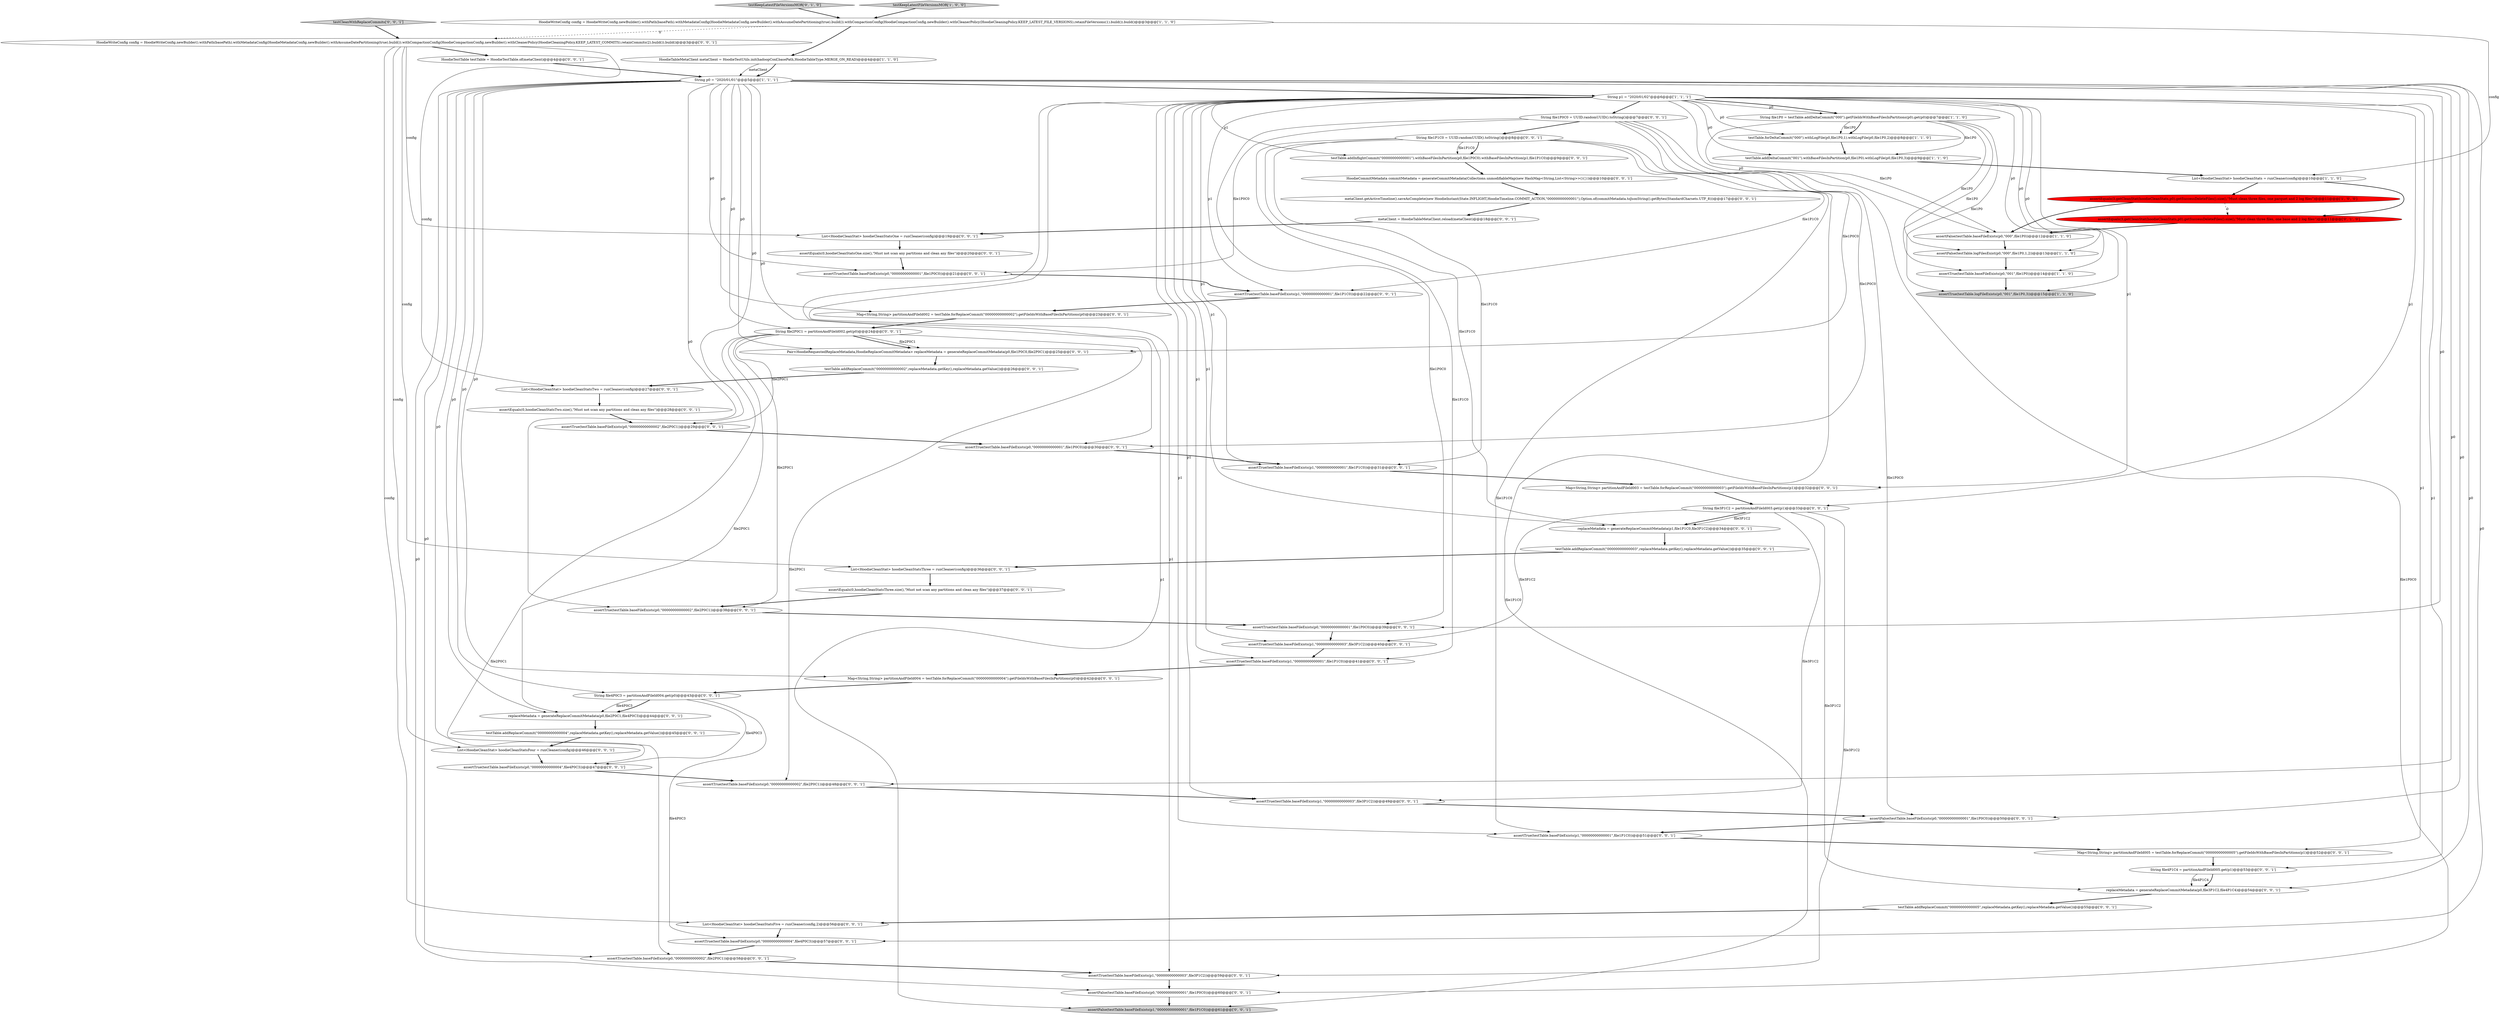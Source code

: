 digraph {
49 [style = filled, label = "testTable.addReplaceCommit(\"00000000000003\",replaceMetadata.getKey(),replaceMetadata.getValue())@@@35@@@['0', '0', '1']", fillcolor = white, shape = ellipse image = "AAA0AAABBB3BBB"];
3 [style = filled, label = "testTable.addDeltaCommit(\"001\").withBaseFilesInPartition(p0,file1P0).withLogFile(p0,file1P0,3)@@@9@@@['1', '1', '0']", fillcolor = white, shape = ellipse image = "AAA0AAABBB1BBB"];
17 [style = filled, label = "assertTrue(testTable.baseFileExists(p0,\"00000000000004\",file4P0C3))@@@47@@@['0', '0', '1']", fillcolor = white, shape = ellipse image = "AAA0AAABBB3BBB"];
15 [style = filled, label = "assertEquals(3,getCleanStat(hoodieCleanStats,p0).getSuccessDeleteFiles().size(),\"Must clean three files, one base and 2 log files\")@@@11@@@['0', '1', '0']", fillcolor = red, shape = ellipse image = "AAA1AAABBB2BBB"];
21 [style = filled, label = "assertTrue(testTable.baseFileExists(p0,\"00000000000001\",file1P0C0))@@@39@@@['0', '0', '1']", fillcolor = white, shape = ellipse image = "AAA0AAABBB3BBB"];
58 [style = filled, label = "metaClient = HoodieTableMetaClient.reload(metaClient)@@@18@@@['0', '0', '1']", fillcolor = white, shape = ellipse image = "AAA0AAABBB3BBB"];
41 [style = filled, label = "assertEquals(0,hoodieCleanStatsOne.size(),\"Must not scan any partitions and clean any files\")@@@20@@@['0', '0', '1']", fillcolor = white, shape = ellipse image = "AAA0AAABBB3BBB"];
30 [style = filled, label = "String file1P0C0 = UUID.randomUUID().toString()@@@7@@@['0', '0', '1']", fillcolor = white, shape = ellipse image = "AAA0AAABBB3BBB"];
2 [style = filled, label = "assertTrue(testTable.logFileExists(p0,\"001\",file1P0,3))@@@15@@@['1', '1', '0']", fillcolor = lightgray, shape = ellipse image = "AAA0AAABBB1BBB"];
44 [style = filled, label = "List<HoodieCleanStat> hoodieCleanStatsFour = runCleaner(config)@@@46@@@['0', '0', '1']", fillcolor = white, shape = ellipse image = "AAA0AAABBB3BBB"];
16 [style = filled, label = "HoodieTestTable testTable = HoodieTestTable.of(metaClient)@@@4@@@['0', '0', '1']", fillcolor = white, shape = ellipse image = "AAA0AAABBB3BBB"];
54 [style = filled, label = "assertTrue(testTable.baseFileExists(p1,\"00000000000001\",file1P1C0))@@@51@@@['0', '0', '1']", fillcolor = white, shape = ellipse image = "AAA0AAABBB3BBB"];
60 [style = filled, label = "Map<String,String> partitionAndFileId002 = testTable.forReplaceCommit(\"00000000000002\").getFileIdsWithBaseFilesInPartitions(p0)@@@23@@@['0', '0', '1']", fillcolor = white, shape = ellipse image = "AAA0AAABBB3BBB"];
47 [style = filled, label = "Map<String,String> partitionAndFileId004 = testTable.forReplaceCommit(\"00000000000004\").getFileIdsWithBaseFilesInPartitions(p0)@@@42@@@['0', '0', '1']", fillcolor = white, shape = ellipse image = "AAA0AAABBB3BBB"];
1 [style = filled, label = "HoodieTableMetaClient metaClient = HoodieTestUtils.init(hadoopConf,basePath,HoodieTableType.MERGE_ON_READ)@@@4@@@['1', '1', '0']", fillcolor = white, shape = ellipse image = "AAA0AAABBB1BBB"];
22 [style = filled, label = "String file1P1C0 = UUID.randomUUID().toString()@@@8@@@['0', '0', '1']", fillcolor = white, shape = ellipse image = "AAA0AAABBB3BBB"];
29 [style = filled, label = "Pair<HoodieRequestedReplaceMetadata,HoodieReplaceCommitMetadata> replaceMetadata = generateReplaceCommitMetadata(p0,file1P0C0,file2P0C1)@@@25@@@['0', '0', '1']", fillcolor = white, shape = ellipse image = "AAA0AAABBB3BBB"];
40 [style = filled, label = "assertTrue(testTable.baseFileExists(p0,\"00000000000002\",file2P0C1))@@@58@@@['0', '0', '1']", fillcolor = white, shape = ellipse image = "AAA0AAABBB3BBB"];
42 [style = filled, label = "String file4P0C3 = partitionAndFileId004.get(p0)@@@43@@@['0', '0', '1']", fillcolor = white, shape = ellipse image = "AAA0AAABBB3BBB"];
37 [style = filled, label = "List<HoodieCleanStat> hoodieCleanStatsOne = runCleaner(config)@@@19@@@['0', '0', '1']", fillcolor = white, shape = ellipse image = "AAA0AAABBB3BBB"];
55 [style = filled, label = "List<HoodieCleanStat> hoodieCleanStatsThree = runCleaner(config)@@@36@@@['0', '0', '1']", fillcolor = white, shape = ellipse image = "AAA0AAABBB3BBB"];
59 [style = filled, label = "String file3P1C2 = partitionAndFileId003.get(p1)@@@33@@@['0', '0', '1']", fillcolor = white, shape = ellipse image = "AAA0AAABBB3BBB"];
14 [style = filled, label = "testKeepLatestFileVersionsMOR['0', '1', '0']", fillcolor = lightgray, shape = diamond image = "AAA0AAABBB2BBB"];
34 [style = filled, label = "testTable.addReplaceCommit(\"00000000000002\",replaceMetadata.getKey(),replaceMetadata.getValue())@@@26@@@['0', '0', '1']", fillcolor = white, shape = ellipse image = "AAA0AAABBB3BBB"];
66 [style = filled, label = "assertEquals(0,hoodieCleanStatsTwo.size(),\"Must not scan any partitions and clean any files\")@@@28@@@['0', '0', '1']", fillcolor = white, shape = ellipse image = "AAA0AAABBB3BBB"];
13 [style = filled, label = "assertEquals(3,getCleanStat(hoodieCleanStats,p0).getSuccessDeleteFiles().size(),\"Must clean three files, one parquet and 2 log files\")@@@11@@@['1', '0', '0']", fillcolor = red, shape = ellipse image = "AAA1AAABBB1BBB"];
10 [style = filled, label = "testTable.forDeltaCommit(\"000\").withLogFile(p0,file1P0,1).withLogFile(p0,file1P0,2)@@@8@@@['1', '1', '0']", fillcolor = white, shape = ellipse image = "AAA0AAABBB1BBB"];
20 [style = filled, label = "HoodieCommitMetadata commitMetadata = generateCommitMetadata(Collections.unmodifiableMap(new HashMap<String,List<String>>(){}))@@@10@@@['0', '0', '1']", fillcolor = white, shape = ellipse image = "AAA0AAABBB3BBB"];
65 [style = filled, label = "assertTrue(testTable.baseFileExists(p1,\"00000000000003\",file3P1C2))@@@59@@@['0', '0', '1']", fillcolor = white, shape = ellipse image = "AAA0AAABBB3BBB"];
8 [style = filled, label = "String p0 = \"2020/01/01\"@@@5@@@['1', '1', '1']", fillcolor = white, shape = ellipse image = "AAA0AAABBB1BBB"];
67 [style = filled, label = "assertTrue(testTable.baseFileExists(p0,\"00000000000001\",file1P0C0))@@@30@@@['0', '0', '1']", fillcolor = white, shape = ellipse image = "AAA0AAABBB3BBB"];
33 [style = filled, label = "replaceMetadata = generateReplaceCommitMetadata(p0,file3P1C2,file4P1C4)@@@54@@@['0', '0', '1']", fillcolor = white, shape = ellipse image = "AAA0AAABBB3BBB"];
4 [style = filled, label = "testKeepLatestFileVersionsMOR['1', '0', '0']", fillcolor = lightgray, shape = diamond image = "AAA0AAABBB1BBB"];
19 [style = filled, label = "replaceMetadata = generateReplaceCommitMetadata(p0,file2P0C1,file4P0C3)@@@44@@@['0', '0', '1']", fillcolor = white, shape = ellipse image = "AAA0AAABBB3BBB"];
38 [style = filled, label = "testCleanWithReplaceCommits['0', '0', '1']", fillcolor = lightgray, shape = diamond image = "AAA0AAABBB3BBB"];
28 [style = filled, label = "assertFalse(testTable.baseFileExists(p0,\"00000000000001\",file1P0C0))@@@60@@@['0', '0', '1']", fillcolor = white, shape = ellipse image = "AAA0AAABBB3BBB"];
6 [style = filled, label = "String file1P0 = testTable.addDeltaCommit(\"000\").getFileIdsWithBaseFilesInPartitions(p0).get(p0)@@@7@@@['1', '1', '0']", fillcolor = white, shape = ellipse image = "AAA0AAABBB1BBB"];
12 [style = filled, label = "assertFalse(testTable.logFilesExist(p0,\"000\",file1P0,1,2))@@@13@@@['1', '1', '0']", fillcolor = white, shape = ellipse image = "AAA0AAABBB1BBB"];
36 [style = filled, label = "String file4P1C4 = partitionAndFileId005.get(p1)@@@53@@@['0', '0', '1']", fillcolor = white, shape = ellipse image = "AAA0AAABBB3BBB"];
39 [style = filled, label = "assertTrue(testTable.baseFileExists(p0,\"00000000000004\",file4P0C3))@@@57@@@['0', '0', '1']", fillcolor = white, shape = ellipse image = "AAA0AAABBB3BBB"];
48 [style = filled, label = "assertTrue(testTable.baseFileExists(p1,\"00000000000001\",file1P1C0))@@@22@@@['0', '0', '1']", fillcolor = white, shape = ellipse image = "AAA0AAABBB3BBB"];
0 [style = filled, label = "assertFalse(testTable.baseFileExists(p0,\"000\",file1P0))@@@12@@@['1', '1', '0']", fillcolor = white, shape = ellipse image = "AAA0AAABBB1BBB"];
50 [style = filled, label = "assertTrue(testTable.baseFileExists(p0,\"00000000000002\",file2P0C1))@@@48@@@['0', '0', '1']", fillcolor = white, shape = ellipse image = "AAA0AAABBB3BBB"];
52 [style = filled, label = "assertTrue(testTable.baseFileExists(p0,\"00000000000001\",file1P0C0))@@@21@@@['0', '0', '1']", fillcolor = white, shape = ellipse image = "AAA0AAABBB3BBB"];
5 [style = filled, label = "assertTrue(testTable.baseFileExists(p0,\"001\",file1P0))@@@14@@@['1', '1', '0']", fillcolor = white, shape = ellipse image = "AAA0AAABBB1BBB"];
53 [style = filled, label = "assertTrue(testTable.baseFileExists(p1,\"00000000000001\",file1P1C0))@@@31@@@['0', '0', '1']", fillcolor = white, shape = ellipse image = "AAA0AAABBB3BBB"];
56 [style = filled, label = "assertTrue(testTable.baseFileExists(p1,\"00000000000003\",file3P1C2))@@@40@@@['0', '0', '1']", fillcolor = white, shape = ellipse image = "AAA0AAABBB3BBB"];
31 [style = filled, label = "String file2P0C1 = partitionAndFileId002.get(p0)@@@24@@@['0', '0', '1']", fillcolor = white, shape = ellipse image = "AAA0AAABBB3BBB"];
57 [style = filled, label = "assertTrue(testTable.baseFileExists(p0,\"00000000000002\",file2P0C1))@@@29@@@['0', '0', '1']", fillcolor = white, shape = ellipse image = "AAA0AAABBB3BBB"];
61 [style = filled, label = "Map<String,String> partitionAndFileId005 = testTable.forReplaceCommit(\"00000000000005\").getFileIdsWithBaseFilesInPartitions(p1)@@@52@@@['0', '0', '1']", fillcolor = white, shape = ellipse image = "AAA0AAABBB3BBB"];
23 [style = filled, label = "testTable.addReplaceCommit(\"00000000000004\",replaceMetadata.getKey(),replaceMetadata.getValue())@@@45@@@['0', '0', '1']", fillcolor = white, shape = ellipse image = "AAA0AAABBB3BBB"];
18 [style = filled, label = "assertEquals(0,hoodieCleanStatsThree.size(),\"Must not scan any partitions and clean any files\")@@@37@@@['0', '0', '1']", fillcolor = white, shape = ellipse image = "AAA0AAABBB3BBB"];
43 [style = filled, label = "testTable.addInflightCommit(\"00000000000001\").withBaseFilesInPartition(p0,file1P0C0).withBaseFilesInPartition(p1,file1P1C0)@@@9@@@['0', '0', '1']", fillcolor = white, shape = ellipse image = "AAA0AAABBB3BBB"];
45 [style = filled, label = "HoodieWriteConfig config = HoodieWriteConfig.newBuilder().withPath(basePath).withMetadataConfig(HoodieMetadataConfig.newBuilder().withAssumeDatePartitioning(true).build()).withCompactionConfig(HoodieCompactionConfig.newBuilder().withCleanerPolicy(HoodieCleaningPolicy.KEEP_LATEST_COMMITS).retainCommits(2).build()).build()@@@3@@@['0', '0', '1']", fillcolor = white, shape = ellipse image = "AAA0AAABBB3BBB"];
51 [style = filled, label = "assertFalse(testTable.baseFileExists(p1,\"00000000000001\",file1P1C0))@@@61@@@['0', '0', '1']", fillcolor = lightgray, shape = ellipse image = "AAA0AAABBB3BBB"];
62 [style = filled, label = "testTable.addReplaceCommit(\"00000000000005\",replaceMetadata.getKey(),replaceMetadata.getValue())@@@55@@@['0', '0', '1']", fillcolor = white, shape = ellipse image = "AAA0AAABBB3BBB"];
64 [style = filled, label = "assertFalse(testTable.baseFileExists(p0,\"00000000000001\",file1P0C0))@@@50@@@['0', '0', '1']", fillcolor = white, shape = ellipse image = "AAA0AAABBB3BBB"];
63 [style = filled, label = "assertTrue(testTable.baseFileExists(p1,\"00000000000001\",file1P1C0))@@@41@@@['0', '0', '1']", fillcolor = white, shape = ellipse image = "AAA0AAABBB3BBB"];
24 [style = filled, label = "Map<String,String> partitionAndFileId003 = testTable.forReplaceCommit(\"00000000000003\").getFileIdsWithBaseFilesInPartitions(p1)@@@32@@@['0', '0', '1']", fillcolor = white, shape = ellipse image = "AAA0AAABBB3BBB"];
11 [style = filled, label = "List<HoodieCleanStat> hoodieCleanStats = runCleaner(config)@@@10@@@['1', '1', '0']", fillcolor = white, shape = ellipse image = "AAA0AAABBB1BBB"];
7 [style = filled, label = "String p1 = \"2020/01/02\"@@@6@@@['1', '1', '1']", fillcolor = white, shape = ellipse image = "AAA0AAABBB1BBB"];
46 [style = filled, label = "metaClient.getActiveTimeline().saveAsComplete(new HoodieInstant(State.INFLIGHT,HoodieTimeline.COMMIT_ACTION,\"00000000000001\"),Option.of(commitMetadata.toJsonString().getBytes(StandardCharsets.UTF_8)))@@@17@@@['0', '0', '1']", fillcolor = white, shape = ellipse image = "AAA0AAABBB3BBB"];
25 [style = filled, label = "List<HoodieCleanStat> hoodieCleanStatsFive = runCleaner(config,2)@@@56@@@['0', '0', '1']", fillcolor = white, shape = ellipse image = "AAA0AAABBB3BBB"];
35 [style = filled, label = "List<HoodieCleanStat> hoodieCleanStatsTwo = runCleaner(config)@@@27@@@['0', '0', '1']", fillcolor = white, shape = ellipse image = "AAA0AAABBB3BBB"];
32 [style = filled, label = "assertTrue(testTable.baseFileExists(p1,\"00000000000003\",file3P1C2))@@@49@@@['0', '0', '1']", fillcolor = white, shape = ellipse image = "AAA0AAABBB3BBB"];
9 [style = filled, label = "HoodieWriteConfig config = HoodieWriteConfig.newBuilder().withPath(basePath).withMetadataConfig(HoodieMetadataConfig.newBuilder().withAssumeDatePartitioning(true).build()).withCompactionConfig(HoodieCompactionConfig.newBuilder().withCleanerPolicy(HoodieCleaningPolicy.KEEP_LATEST_FILE_VERSIONS).retainFileVersions(1).build()).build()@@@3@@@['1', '1', '0']", fillcolor = white, shape = ellipse image = "AAA0AAABBB1BBB"];
27 [style = filled, label = "replaceMetadata = generateReplaceCommitMetadata(p1,file1P1C0,file3P1C2)@@@34@@@['0', '0', '1']", fillcolor = white, shape = ellipse image = "AAA0AAABBB3BBB"];
26 [style = filled, label = "assertTrue(testTable.baseFileExists(p0,\"00000000000002\",file2P0C1))@@@38@@@['0', '0', '1']", fillcolor = white, shape = ellipse image = "AAA0AAABBB3BBB"];
50->32 [style = bold, label=""];
8->31 [style = solid, label="p0"];
42->19 [style = solid, label="file4P0C3"];
12->5 [style = bold, label=""];
7->30 [style = bold, label=""];
8->57 [style = solid, label="p0"];
8->21 [style = solid, label="p0"];
30->52 [style = solid, label="file1P0C0"];
29->34 [style = bold, label=""];
36->33 [style = bold, label=""];
59->33 [style = solid, label="file3P1C2"];
27->49 [style = bold, label=""];
13->15 [style = dashed, label="0"];
49->55 [style = bold, label=""];
6->2 [style = solid, label="file1P0"];
7->61 [style = solid, label="p1"];
57->67 [style = bold, label=""];
21->56 [style = bold, label=""];
8->19 [style = solid, label="p0"];
6->3 [style = solid, label="file1P0"];
1->8 [style = solid, label="metaClient"];
8->28 [style = solid, label="p0"];
45->35 [style = solid, label="config"];
15->0 [style = bold, label=""];
11->13 [style = bold, label=""];
8->33 [style = solid, label="p0"];
8->29 [style = solid, label="p0"];
7->63 [style = solid, label="p1"];
14->9 [style = bold, label=""];
9->11 [style = solid, label="config"];
31->50 [style = solid, label="file2P0C1"];
42->19 [style = bold, label=""];
23->44 [style = bold, label=""];
8->67 [style = solid, label="p0"];
7->54 [style = solid, label="p1"];
24->59 [style = bold, label=""];
35->66 [style = bold, label=""];
7->0 [style = solid, label="p0"];
62->25 [style = bold, label=""];
7->53 [style = solid, label="p1"];
22->43 [style = bold, label=""];
3->11 [style = bold, label=""];
31->19 [style = solid, label="file2P0C1"];
8->17 [style = solid, label="p0"];
31->29 [style = bold, label=""];
38->45 [style = bold, label=""];
9->45 [style = dashed, label="0"];
67->53 [style = bold, label=""];
44->17 [style = bold, label=""];
8->60 [style = solid, label="p0"];
22->54 [style = solid, label="file1P1C0"];
30->67 [style = solid, label="file1P0C0"];
7->48 [style = solid, label="p1"];
8->40 [style = solid, label="p0"];
7->6 [style = solid, label="p0"];
45->44 [style = solid, label="config"];
7->51 [style = solid, label="p1"];
52->48 [style = bold, label=""];
8->39 [style = solid, label="p0"];
7->6 [style = bold, label=""];
53->24 [style = bold, label=""];
30->28 [style = solid, label="file1P0C0"];
60->31 [style = bold, label=""];
8->52 [style = solid, label="p0"];
34->35 [style = bold, label=""];
6->10 [style = solid, label="file1P0"];
9->1 [style = bold, label=""];
40->65 [style = bold, label=""];
54->61 [style = bold, label=""];
22->53 [style = solid, label="file1P1C0"];
66->57 [style = bold, label=""];
45->55 [style = solid, label="config"];
32->64 [style = bold, label=""];
13->0 [style = bold, label=""];
8->64 [style = solid, label="p0"];
4->9 [style = bold, label=""];
8->26 [style = solid, label="p0"];
59->27 [style = bold, label=""];
63->47 [style = bold, label=""];
6->12 [style = solid, label="file1P0"];
1->8 [style = bold, label=""];
25->39 [style = bold, label=""];
7->65 [style = solid, label="p1"];
22->63 [style = solid, label="file1P1C0"];
16->8 [style = bold, label=""];
47->42 [style = bold, label=""];
6->0 [style = solid, label="file1P0"];
8->47 [style = solid, label="p0"];
55->18 [style = bold, label=""];
0->12 [style = bold, label=""];
37->41 [style = bold, label=""];
43->20 [style = bold, label=""];
18->26 [style = bold, label=""];
58->37 [style = bold, label=""];
45->16 [style = bold, label=""];
31->57 [style = solid, label="file2P0C1"];
31->26 [style = solid, label="file2P0C1"];
7->2 [style = solid, label="p0"];
45->37 [style = solid, label="config"];
59->65 [style = solid, label="file3P1C2"];
8->50 [style = solid, label="p0"];
7->59 [style = solid, label="p1"];
36->33 [style = solid, label="file4P1C4"];
22->51 [style = solid, label="file1P1C0"];
61->36 [style = bold, label=""];
31->29 [style = solid, label="file2P0C1"];
26->21 [style = bold, label=""];
7->43 [style = solid, label="p1"];
17->50 [style = bold, label=""];
65->28 [style = bold, label=""];
7->56 [style = solid, label="p1"];
39->40 [style = bold, label=""];
6->10 [style = bold, label=""];
30->64 [style = solid, label="file1P0C0"];
59->27 [style = solid, label="file3P1C2"];
7->36 [style = solid, label="p1"];
56->63 [style = bold, label=""];
7->27 [style = solid, label="p1"];
7->24 [style = solid, label="p1"];
30->22 [style = bold, label=""];
33->62 [style = bold, label=""];
42->17 [style = solid, label="file4P0C3"];
7->3 [style = solid, label="p0"];
7->5 [style = solid, label="p0"];
7->12 [style = solid, label="p0"];
20->46 [style = bold, label=""];
31->40 [style = solid, label="file2P0C1"];
10->3 [style = bold, label=""];
45->25 [style = solid, label="config"];
59->32 [style = solid, label="file3P1C2"];
46->58 [style = bold, label=""];
30->21 [style = solid, label="file1P0C0"];
48->60 [style = bold, label=""];
64->54 [style = bold, label=""];
28->51 [style = bold, label=""];
30->29 [style = solid, label="file1P0C0"];
11->15 [style = bold, label=""];
8->7 [style = bold, label=""];
41->52 [style = bold, label=""];
5->2 [style = bold, label=""];
6->5 [style = solid, label="file1P0"];
22->27 [style = solid, label="file1P1C0"];
22->43 [style = solid, label="file1P1C0"];
22->48 [style = solid, label="file1P1C0"];
8->42 [style = solid, label="p0"];
19->23 [style = bold, label=""];
42->39 [style = solid, label="file4P0C3"];
59->56 [style = solid, label="file3P1C2"];
7->32 [style = solid, label="p1"];
7->10 [style = solid, label="p0"];
}
